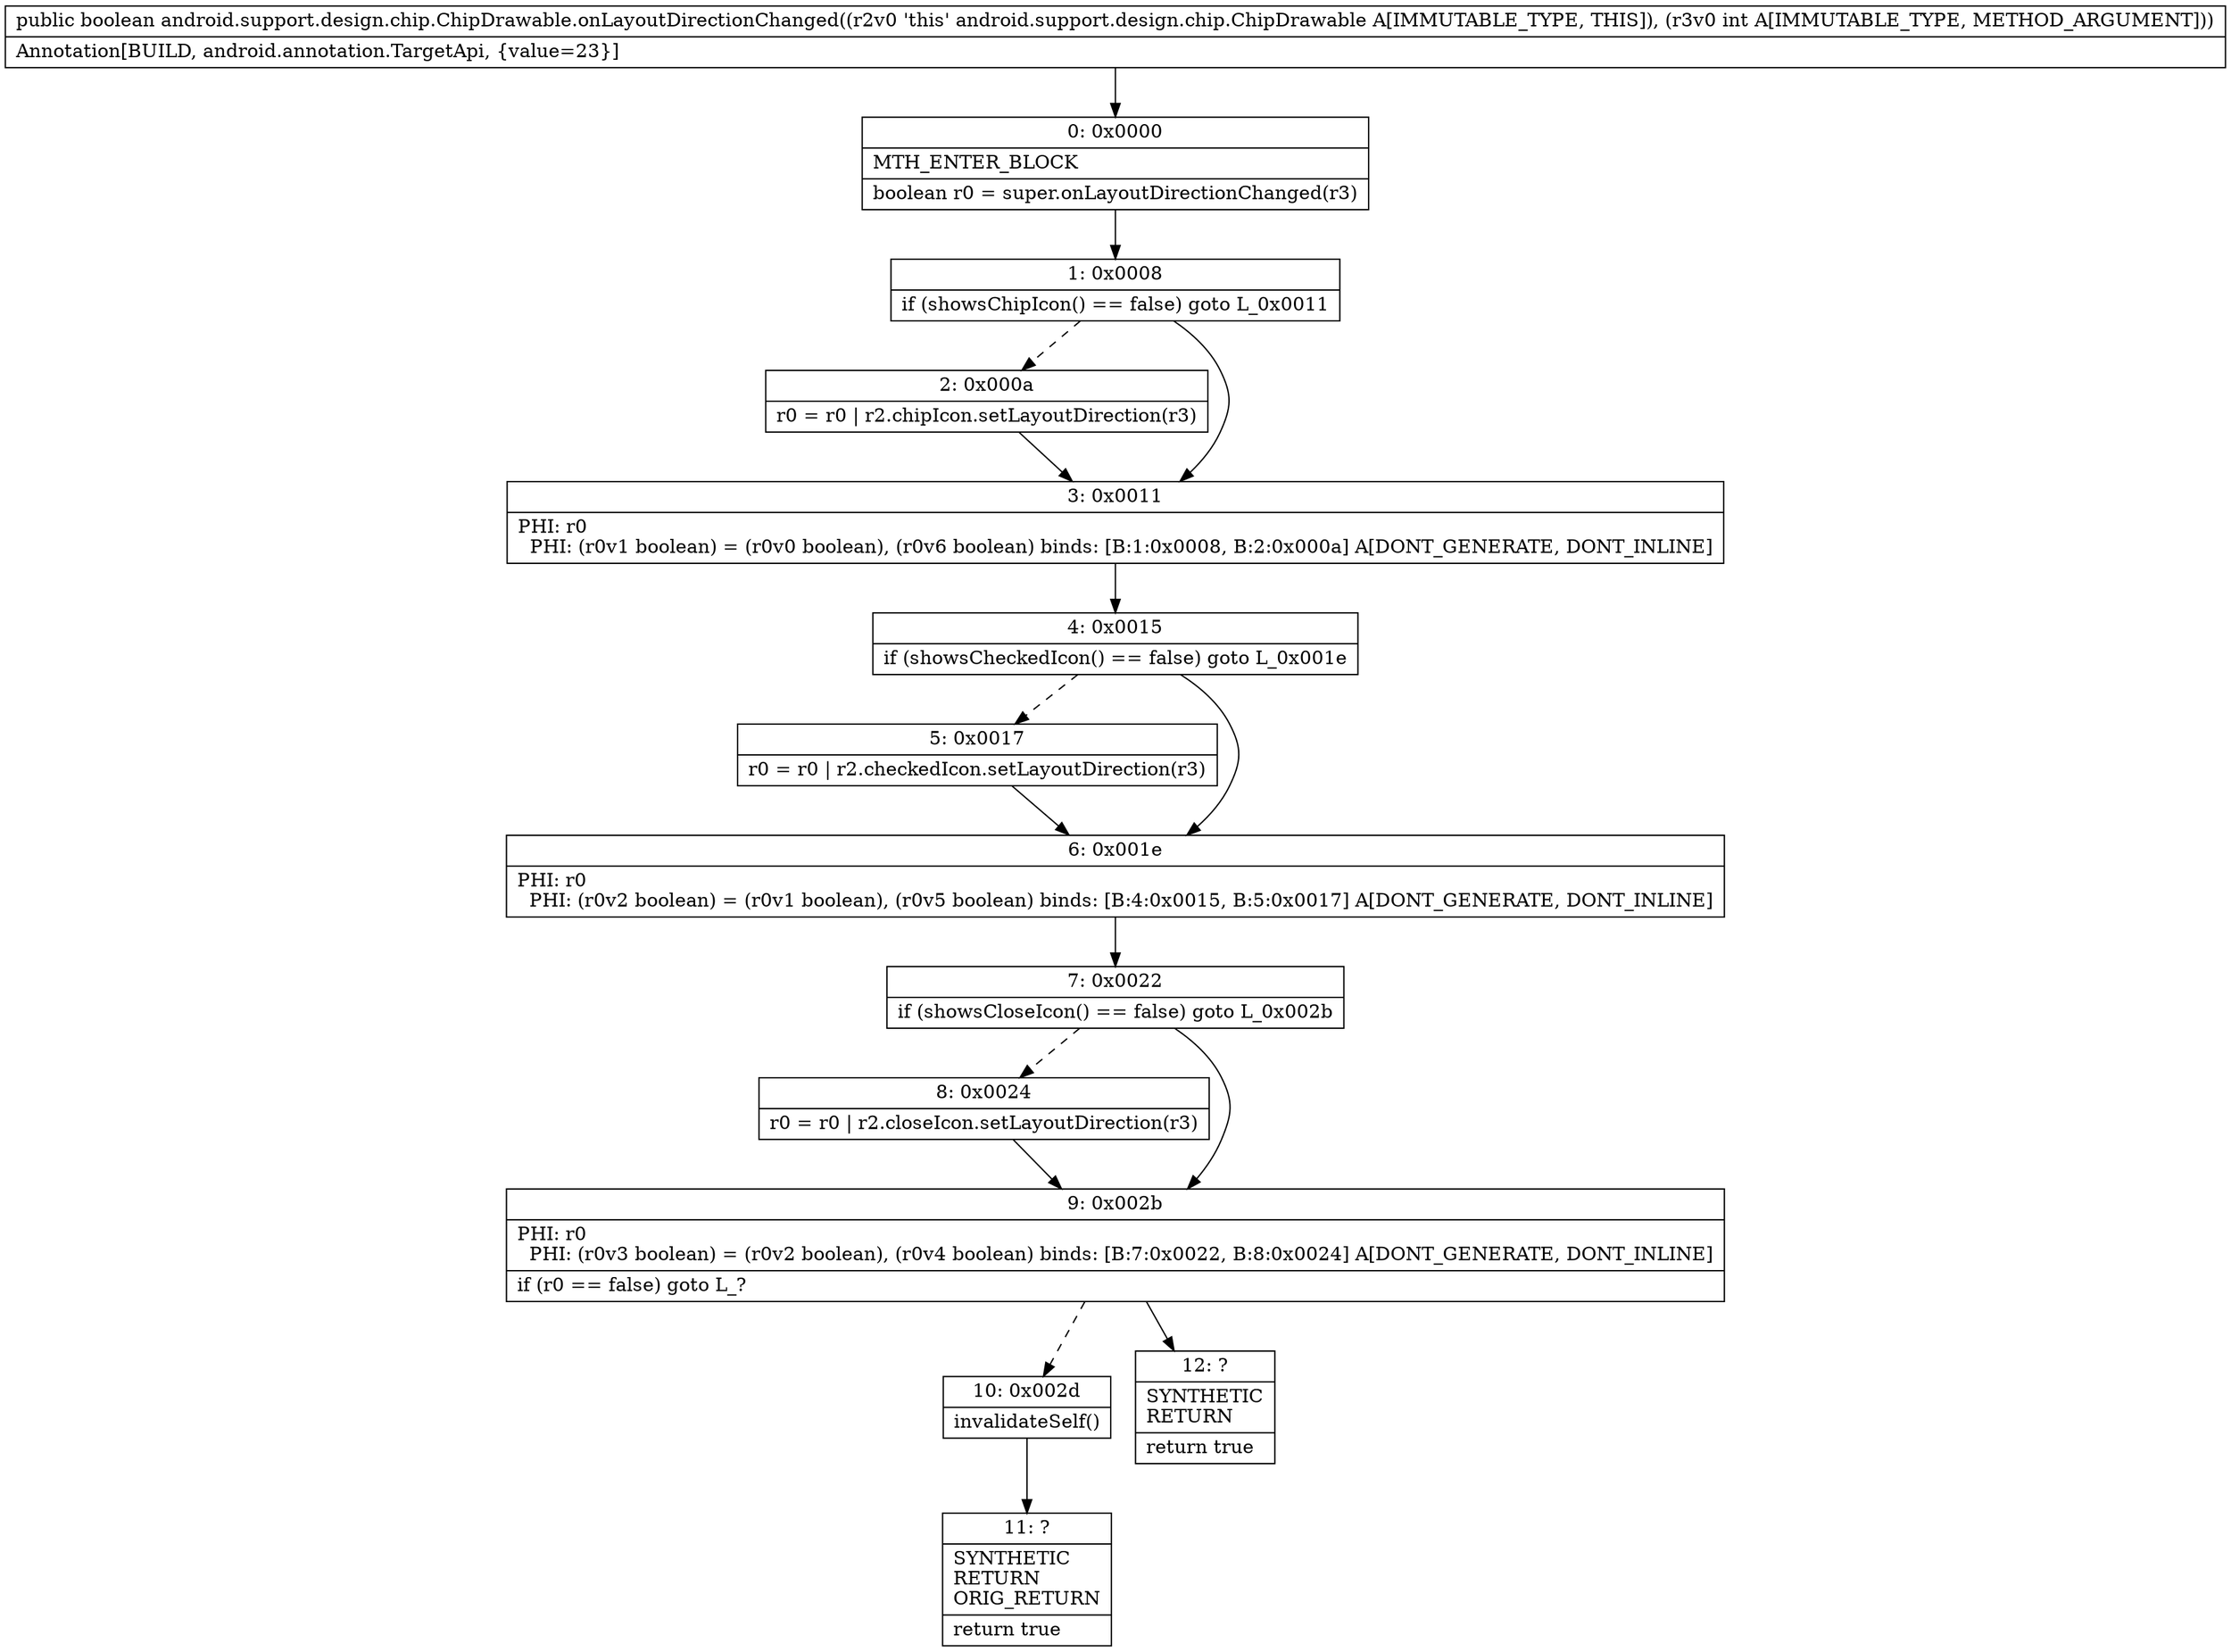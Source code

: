 digraph "CFG forandroid.support.design.chip.ChipDrawable.onLayoutDirectionChanged(I)Z" {
Node_0 [shape=record,label="{0\:\ 0x0000|MTH_ENTER_BLOCK\l|boolean r0 = super.onLayoutDirectionChanged(r3)\l}"];
Node_1 [shape=record,label="{1\:\ 0x0008|if (showsChipIcon() == false) goto L_0x0011\l}"];
Node_2 [shape=record,label="{2\:\ 0x000a|r0 = r0 \| r2.chipIcon.setLayoutDirection(r3)\l}"];
Node_3 [shape=record,label="{3\:\ 0x0011|PHI: r0 \l  PHI: (r0v1 boolean) = (r0v0 boolean), (r0v6 boolean) binds: [B:1:0x0008, B:2:0x000a] A[DONT_GENERATE, DONT_INLINE]\l}"];
Node_4 [shape=record,label="{4\:\ 0x0015|if (showsCheckedIcon() == false) goto L_0x001e\l}"];
Node_5 [shape=record,label="{5\:\ 0x0017|r0 = r0 \| r2.checkedIcon.setLayoutDirection(r3)\l}"];
Node_6 [shape=record,label="{6\:\ 0x001e|PHI: r0 \l  PHI: (r0v2 boolean) = (r0v1 boolean), (r0v5 boolean) binds: [B:4:0x0015, B:5:0x0017] A[DONT_GENERATE, DONT_INLINE]\l}"];
Node_7 [shape=record,label="{7\:\ 0x0022|if (showsCloseIcon() == false) goto L_0x002b\l}"];
Node_8 [shape=record,label="{8\:\ 0x0024|r0 = r0 \| r2.closeIcon.setLayoutDirection(r3)\l}"];
Node_9 [shape=record,label="{9\:\ 0x002b|PHI: r0 \l  PHI: (r0v3 boolean) = (r0v2 boolean), (r0v4 boolean) binds: [B:7:0x0022, B:8:0x0024] A[DONT_GENERATE, DONT_INLINE]\l|if (r0 == false) goto L_?\l}"];
Node_10 [shape=record,label="{10\:\ 0x002d|invalidateSelf()\l}"];
Node_11 [shape=record,label="{11\:\ ?|SYNTHETIC\lRETURN\lORIG_RETURN\l|return true\l}"];
Node_12 [shape=record,label="{12\:\ ?|SYNTHETIC\lRETURN\l|return true\l}"];
MethodNode[shape=record,label="{public boolean android.support.design.chip.ChipDrawable.onLayoutDirectionChanged((r2v0 'this' android.support.design.chip.ChipDrawable A[IMMUTABLE_TYPE, THIS]), (r3v0 int A[IMMUTABLE_TYPE, METHOD_ARGUMENT]))  | Annotation[BUILD, android.annotation.TargetApi, \{value=23\}]\l}"];
MethodNode -> Node_0;
Node_0 -> Node_1;
Node_1 -> Node_2[style=dashed];
Node_1 -> Node_3;
Node_2 -> Node_3;
Node_3 -> Node_4;
Node_4 -> Node_5[style=dashed];
Node_4 -> Node_6;
Node_5 -> Node_6;
Node_6 -> Node_7;
Node_7 -> Node_8[style=dashed];
Node_7 -> Node_9;
Node_8 -> Node_9;
Node_9 -> Node_10[style=dashed];
Node_9 -> Node_12;
Node_10 -> Node_11;
}

